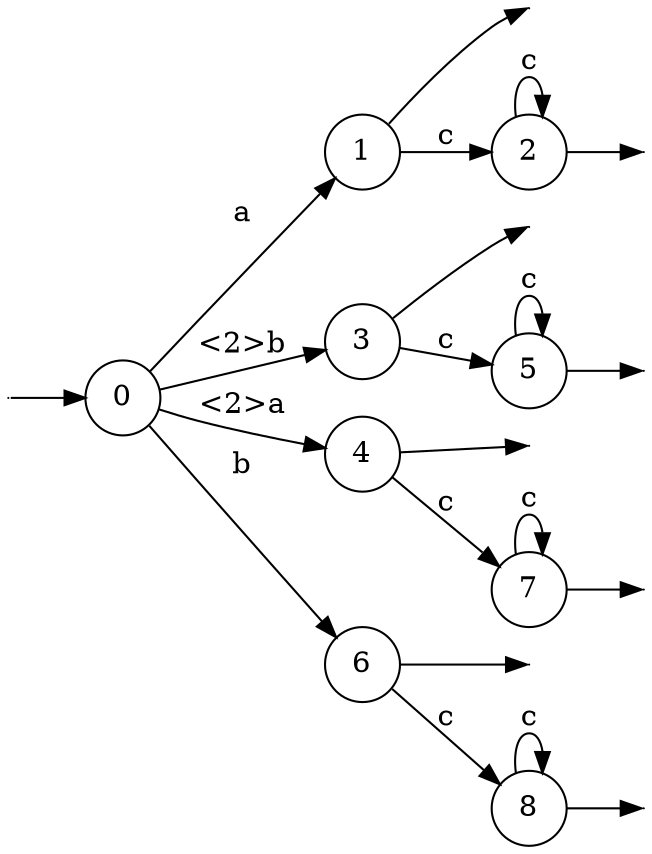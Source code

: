 digraph
{
  vcsn_context = "lal(abc), z"
  rankdir = LR
  {
    node [shape = point, width = 0]
    I0
    F1
    F2
    F3
    F4
    F5
    F6
    F7
    F8
  }
  {
    node [shape = circle]
    0
    1
    2
    3
    4
    5
    6
    7
    8
  }
  I0 -> 0
  0 -> 1 [label = "a"]
  0 -> 3 [label = "<2>b"]
  0 -> 4 [label = "<2>a"]
  0 -> 6 [label = "b"]
  1 -> F1
  1 -> 2 [label = "c"]
  2 -> F2
  2 -> 2 [label = "c"]
  3 -> F3
  3 -> 5 [label = "c"]
  4 -> F4
  4 -> 7 [label = "c"]
  5 -> F5
  5 -> 5 [label = "c"]
  6 -> F6
  6 -> 8 [label = "c"]
  7 -> F7
  7 -> 7 [label = "c"]
  8 -> F8
  8 -> 8 [label = "c"]
}
